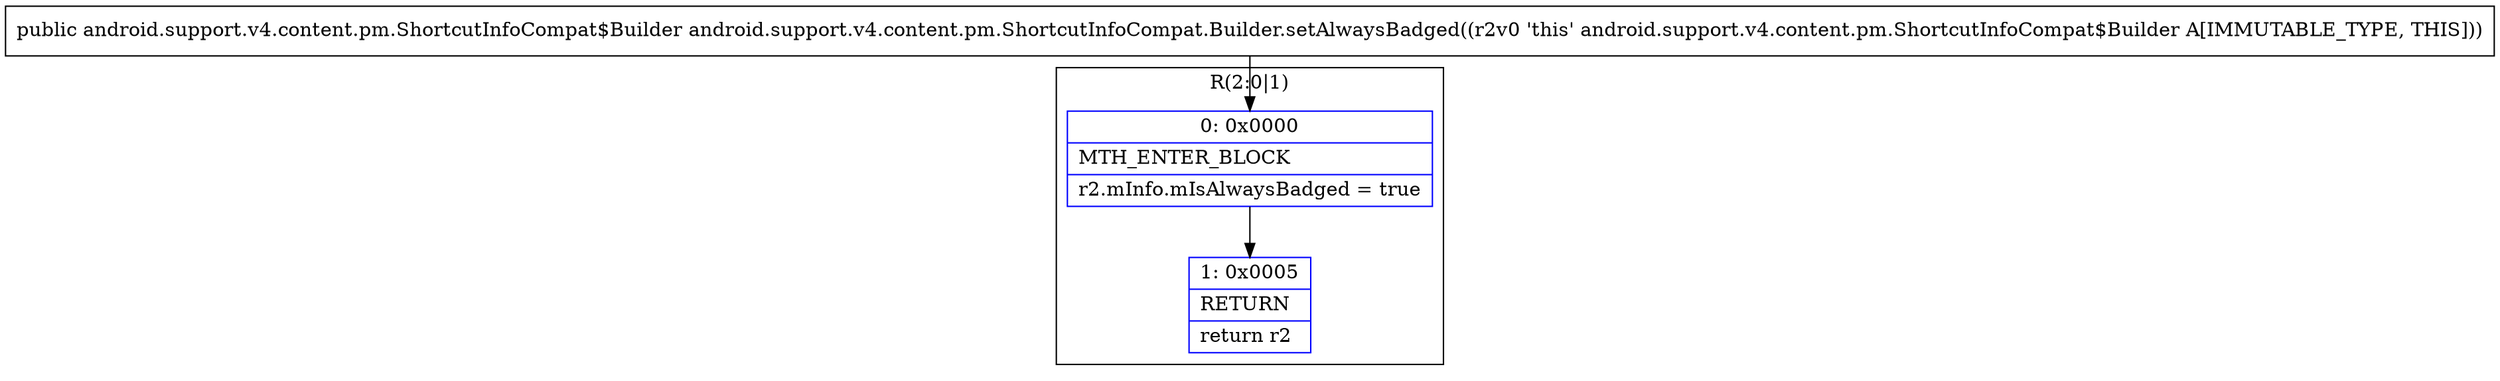 digraph "CFG forandroid.support.v4.content.pm.ShortcutInfoCompat.Builder.setAlwaysBadged()Landroid\/support\/v4\/content\/pm\/ShortcutInfoCompat$Builder;" {
subgraph cluster_Region_381668530 {
label = "R(2:0|1)";
node [shape=record,color=blue];
Node_0 [shape=record,label="{0\:\ 0x0000|MTH_ENTER_BLOCK\l|r2.mInfo.mIsAlwaysBadged = true\l}"];
Node_1 [shape=record,label="{1\:\ 0x0005|RETURN\l|return r2\l}"];
}
MethodNode[shape=record,label="{public android.support.v4.content.pm.ShortcutInfoCompat$Builder android.support.v4.content.pm.ShortcutInfoCompat.Builder.setAlwaysBadged((r2v0 'this' android.support.v4.content.pm.ShortcutInfoCompat$Builder A[IMMUTABLE_TYPE, THIS])) }"];
MethodNode -> Node_0;
Node_0 -> Node_1;
}

